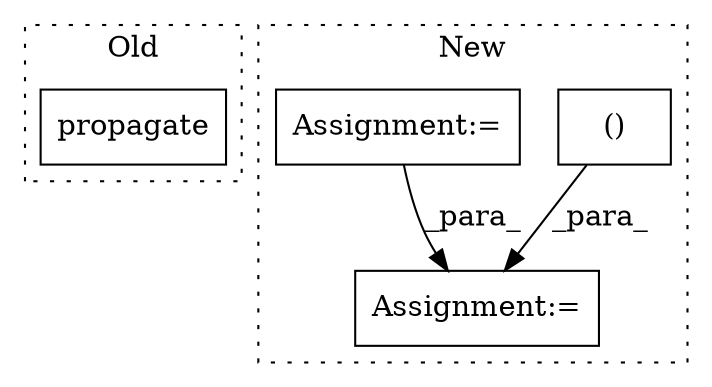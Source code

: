 digraph G {
subgraph cluster0 {
1 [label="propagate" a="32" s="5162,5243" l="10,1" shape="box"];
label = "Old";
style="dotted";
}
subgraph cluster1 {
2 [label="()" a="106" s="5311" l="30" shape="box"];
3 [label="Assignment:=" a="7" s="5464" l="1" shape="box"];
4 [label="Assignment:=" a="7" s="5019" l="5" shape="box"];
label = "New";
style="dotted";
}
2 -> 3 [label="_para_"];
4 -> 3 [label="_para_"];
}